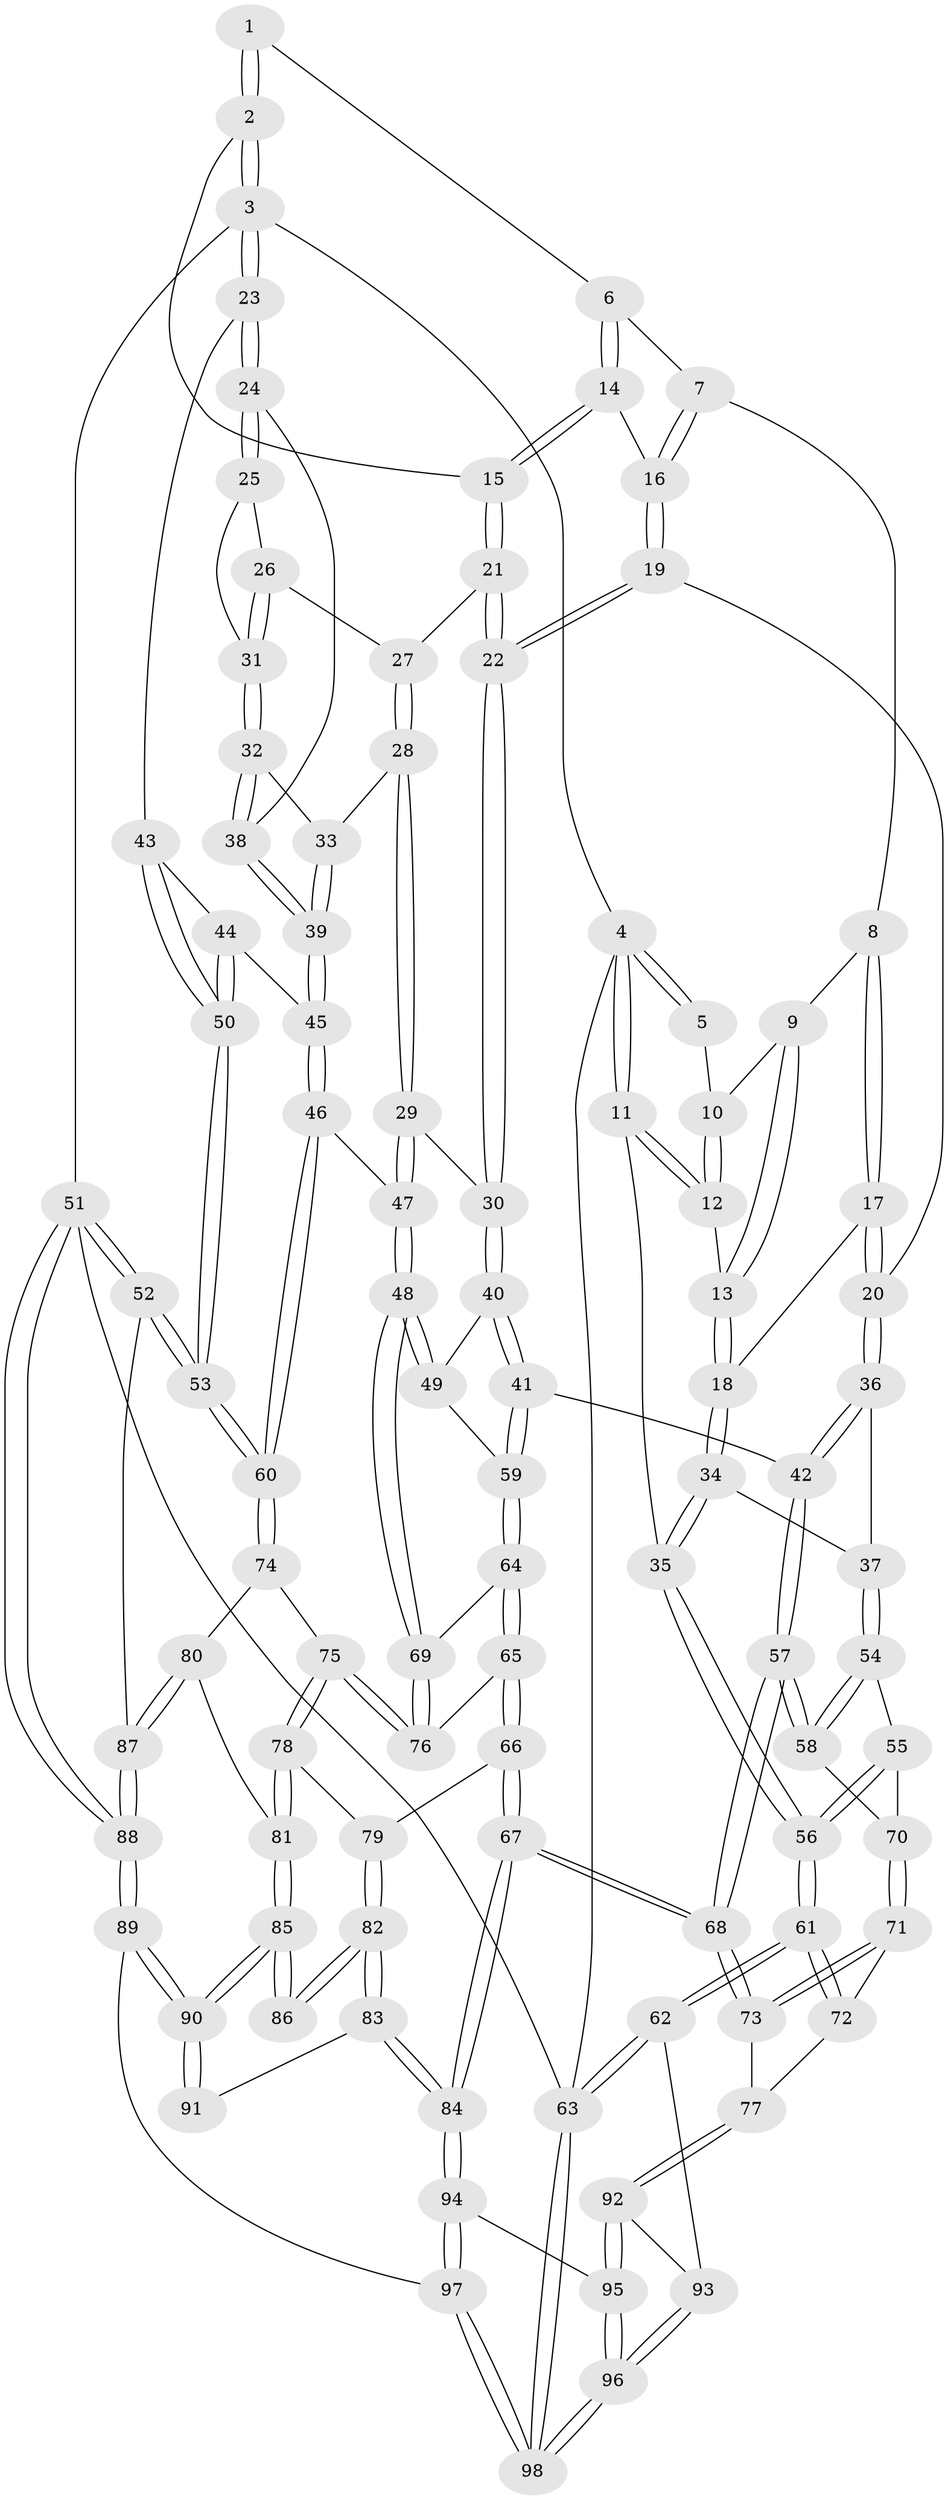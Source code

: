 // Generated by graph-tools (version 1.1) at 2025/38/03/09/25 02:38:33]
// undirected, 98 vertices, 242 edges
graph export_dot {
graph [start="1"]
  node [color=gray90,style=filled];
  1 [pos="+0.2752713865851539+0"];
  2 [pos="+0.6002831848389287+0"];
  3 [pos="+1+0"];
  4 [pos="+0+0"];
  5 [pos="+0.26418062240628704+0"];
  6 [pos="+0.33848936962959075+0.09196412876719935"];
  7 [pos="+0.3176415237104883+0.13596516658128588"];
  8 [pos="+0.30530072976065165+0.14200406574895116"];
  9 [pos="+0.22566428927949556+0"];
  10 [pos="+0.2302910933982701+0"];
  11 [pos="+0+0.15182574835417287"];
  12 [pos="+0.0913493537323971+0.06145448113092198"];
  13 [pos="+0.19450948182688316+0.1579212110406086"];
  14 [pos="+0.5403967154304143+0.07419066005037626"];
  15 [pos="+0.5685045389727439+0.06399525108209018"];
  16 [pos="+0.38579802737207664+0.16661057748690028"];
  17 [pos="+0.24116154531846284+0.18780033117790576"];
  18 [pos="+0.19653833293759096+0.16876639349160494"];
  19 [pos="+0.39232840206565917+0.29551145771839166"];
  20 [pos="+0.28770378036518784+0.27848206406264103"];
  21 [pos="+0.568790793549271+0.06510675680959128"];
  22 [pos="+0.4043821235799576+0.302503941986969"];
  23 [pos="+1+0"];
  24 [pos="+0.9074019823177962+0.19113968405957407"];
  25 [pos="+0.8184948144864667+0.18756862126863474"];
  26 [pos="+0.6568960989511753+0.13373281039374316"];
  27 [pos="+0.5746706067970798+0.07608619586553904"];
  28 [pos="+0.5869565652896341+0.32127251550586056"];
  29 [pos="+0.546667764727437+0.366329676278948"];
  30 [pos="+0.4590356862785775+0.3771325489848509"];
  31 [pos="+0.7046071125212633+0.2560740042374571"];
  32 [pos="+0.7013815748454966+0.26579709574321286"];
  33 [pos="+0.6469640147832733+0.31802908829254944"];
  34 [pos="+0+0.31103832073467247"];
  35 [pos="+0+0.28839306496918127"];
  36 [pos="+0.17876981867498914+0.4292102458233454"];
  37 [pos="+0.11515087230720195+0.4173485620606763"];
  38 [pos="+0.8207078817215274+0.31934093652358614"];
  39 [pos="+0.7901664158420878+0.4029525458258237"];
  40 [pos="+0.40187028223731547+0.477958551837923"];
  41 [pos="+0.3588294362350236+0.5112600980465973"];
  42 [pos="+0.2829739695866534+0.5298681404043112"];
  43 [pos="+1+0.15439615258208897"];
  44 [pos="+0.9281482678617436+0.42305869209040736"];
  45 [pos="+0.8012619800457709+0.47784371367088824"];
  46 [pos="+0.7803517775856101+0.546174890403477"];
  47 [pos="+0.7000687825910924+0.588369483188152"];
  48 [pos="+0.6902237463803549+0.6022034716561177"];
  49 [pos="+0.5369884258146481+0.5591678943367475"];
  50 [pos="+1+0.7103573756703292"];
  51 [pos="+1+1"];
  52 [pos="+1+0.7755699575414762"];
  53 [pos="+1+0.7105963390152249"];
  54 [pos="+0.07969890248819772+0.5700295030084355"];
  55 [pos="+0.012800012412151927+0.6263312445968374"];
  56 [pos="+0+0.7324195457358974"];
  57 [pos="+0.2500565233381125+0.6372585509131519"];
  58 [pos="+0.16757707859130871+0.6389411544843275"];
  59 [pos="+0.44420102865634353+0.6329067044011153"];
  60 [pos="+1+0.6968017137888523"];
  61 [pos="+0+0.7352947002463773"];
  62 [pos="+0+0.7717092699579425"];
  63 [pos="+0+1"];
  64 [pos="+0.4488979977367237+0.6463758203469795"];
  65 [pos="+0.4352563981717982+0.7209649839938743"];
  66 [pos="+0.4198072189633037+0.7473241488848257"];
  67 [pos="+0.286079991123069+0.7875715540991345"];
  68 [pos="+0.2848828510442747+0.7868442067351367"];
  69 [pos="+0.6842333415371209+0.6211795694966313"];
  70 [pos="+0.13578688154738228+0.6534378967217362"];
  71 [pos="+0.08265053112081744+0.7182387601178848"];
  72 [pos="+0.04822789614111246+0.726943445212585"];
  73 [pos="+0.25133096938176347+0.7978474979634562"];
  74 [pos="+0.8689759517413796+0.7553649772655359"];
  75 [pos="+0.6793385060497368+0.6571524998353939"];
  76 [pos="+0.6793297424257182+0.6569098059949202"];
  77 [pos="+0.1687686314887081+0.8458200215468573"];
  78 [pos="+0.6758345632283472+0.6977408127496837"];
  79 [pos="+0.4698506388558906+0.779436907643069"];
  80 [pos="+0.791842586313723+0.8222301768048179"];
  81 [pos="+0.6809077684410304+0.7531674324670297"];
  82 [pos="+0.5132986778296413+0.8419920400823403"];
  83 [pos="+0.47094278088110675+0.8993151040050114"];
  84 [pos="+0.3693576143498528+1"];
  85 [pos="+0.6326130479487534+0.8523764245361336"];
  86 [pos="+0.5812134258184991+0.8496913756177226"];
  87 [pos="+0.8258305716796073+0.8739045845381311"];
  88 [pos="+0.7274691461339015+1"];
  89 [pos="+0.7046266773120472+1"];
  90 [pos="+0.6738074707882281+1"];
  91 [pos="+0.5269062202799526+0.9170509551748167"];
  92 [pos="+0.1669069185832248+0.8473082326575727"];
  93 [pos="+0.08975203239855842+0.8605296903489216"];
  94 [pos="+0.3700278550251997+1"];
  95 [pos="+0.1587477315638359+0.9578177059204732"];
  96 [pos="+0.06104466486887804+1"];
  97 [pos="+0.414378842345631+1"];
  98 [pos="+0+1"];
  1 -- 2;
  1 -- 2;
  1 -- 6;
  2 -- 3;
  2 -- 3;
  2 -- 15;
  3 -- 4;
  3 -- 23;
  3 -- 23;
  3 -- 51;
  4 -- 5;
  4 -- 5;
  4 -- 11;
  4 -- 11;
  4 -- 63;
  5 -- 10;
  6 -- 7;
  6 -- 14;
  6 -- 14;
  7 -- 8;
  7 -- 16;
  7 -- 16;
  8 -- 9;
  8 -- 17;
  8 -- 17;
  9 -- 10;
  9 -- 13;
  9 -- 13;
  10 -- 12;
  10 -- 12;
  11 -- 12;
  11 -- 12;
  11 -- 35;
  12 -- 13;
  13 -- 18;
  13 -- 18;
  14 -- 15;
  14 -- 15;
  14 -- 16;
  15 -- 21;
  15 -- 21;
  16 -- 19;
  16 -- 19;
  17 -- 18;
  17 -- 20;
  17 -- 20;
  18 -- 34;
  18 -- 34;
  19 -- 20;
  19 -- 22;
  19 -- 22;
  20 -- 36;
  20 -- 36;
  21 -- 22;
  21 -- 22;
  21 -- 27;
  22 -- 30;
  22 -- 30;
  23 -- 24;
  23 -- 24;
  23 -- 43;
  24 -- 25;
  24 -- 25;
  24 -- 38;
  25 -- 26;
  25 -- 31;
  26 -- 27;
  26 -- 31;
  26 -- 31;
  27 -- 28;
  27 -- 28;
  28 -- 29;
  28 -- 29;
  28 -- 33;
  29 -- 30;
  29 -- 47;
  29 -- 47;
  30 -- 40;
  30 -- 40;
  31 -- 32;
  31 -- 32;
  32 -- 33;
  32 -- 38;
  32 -- 38;
  33 -- 39;
  33 -- 39;
  34 -- 35;
  34 -- 35;
  34 -- 37;
  35 -- 56;
  35 -- 56;
  36 -- 37;
  36 -- 42;
  36 -- 42;
  37 -- 54;
  37 -- 54;
  38 -- 39;
  38 -- 39;
  39 -- 45;
  39 -- 45;
  40 -- 41;
  40 -- 41;
  40 -- 49;
  41 -- 42;
  41 -- 59;
  41 -- 59;
  42 -- 57;
  42 -- 57;
  43 -- 44;
  43 -- 50;
  43 -- 50;
  44 -- 45;
  44 -- 50;
  44 -- 50;
  45 -- 46;
  45 -- 46;
  46 -- 47;
  46 -- 60;
  46 -- 60;
  47 -- 48;
  47 -- 48;
  48 -- 49;
  48 -- 49;
  48 -- 69;
  48 -- 69;
  49 -- 59;
  50 -- 53;
  50 -- 53;
  51 -- 52;
  51 -- 52;
  51 -- 88;
  51 -- 88;
  51 -- 63;
  52 -- 53;
  52 -- 53;
  52 -- 87;
  53 -- 60;
  53 -- 60;
  54 -- 55;
  54 -- 58;
  54 -- 58;
  55 -- 56;
  55 -- 56;
  55 -- 70;
  56 -- 61;
  56 -- 61;
  57 -- 58;
  57 -- 58;
  57 -- 68;
  57 -- 68;
  58 -- 70;
  59 -- 64;
  59 -- 64;
  60 -- 74;
  60 -- 74;
  61 -- 62;
  61 -- 62;
  61 -- 72;
  61 -- 72;
  62 -- 63;
  62 -- 63;
  62 -- 93;
  63 -- 98;
  63 -- 98;
  64 -- 65;
  64 -- 65;
  64 -- 69;
  65 -- 66;
  65 -- 66;
  65 -- 76;
  66 -- 67;
  66 -- 67;
  66 -- 79;
  67 -- 68;
  67 -- 68;
  67 -- 84;
  67 -- 84;
  68 -- 73;
  68 -- 73;
  69 -- 76;
  69 -- 76;
  70 -- 71;
  70 -- 71;
  71 -- 72;
  71 -- 73;
  71 -- 73;
  72 -- 77;
  73 -- 77;
  74 -- 75;
  74 -- 80;
  75 -- 76;
  75 -- 76;
  75 -- 78;
  75 -- 78;
  77 -- 92;
  77 -- 92;
  78 -- 79;
  78 -- 81;
  78 -- 81;
  79 -- 82;
  79 -- 82;
  80 -- 81;
  80 -- 87;
  80 -- 87;
  81 -- 85;
  81 -- 85;
  82 -- 83;
  82 -- 83;
  82 -- 86;
  82 -- 86;
  83 -- 84;
  83 -- 84;
  83 -- 91;
  84 -- 94;
  84 -- 94;
  85 -- 86;
  85 -- 86;
  85 -- 90;
  85 -- 90;
  87 -- 88;
  87 -- 88;
  88 -- 89;
  88 -- 89;
  89 -- 90;
  89 -- 90;
  89 -- 97;
  90 -- 91;
  90 -- 91;
  92 -- 93;
  92 -- 95;
  92 -- 95;
  93 -- 96;
  93 -- 96;
  94 -- 95;
  94 -- 97;
  94 -- 97;
  95 -- 96;
  95 -- 96;
  96 -- 98;
  96 -- 98;
  97 -- 98;
  97 -- 98;
}
